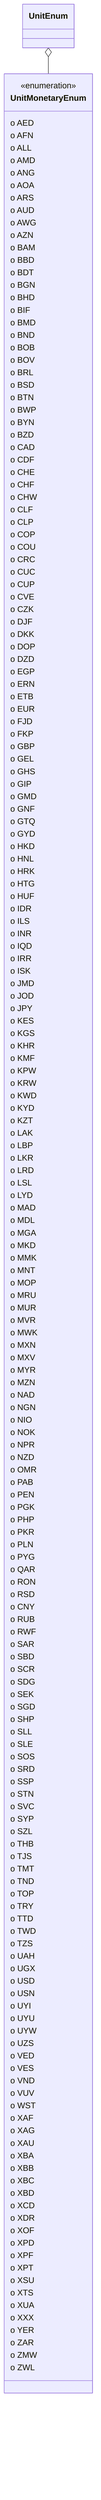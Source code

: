 classDiagram
UnitEnum o-- UnitMonetaryEnum
  class UnitMonetaryEnum {
<<enumeration>>
  o AED
  o AFN
  o ALL
  o AMD
  o ANG
  o AOA
  o ARS
  o AUD
  o AWG
  o AZN
  o BAM
  o BBD
  o BDT
  o BGN
  o BHD
  o BIF
  o BMD
  o BND
  o BOB
  o BOV
  o BRL
  o BSD
  o BTN
  o BWP
  o BYN
  o BZD
  o CAD
  o CDF
  o CHE
  o CHF
  o CHW
  o CLF
  o CLP
  o COP
  o COU
  o CRC
  o CUC
  o CUP
  o CVE
  o CZK
  o DJF
  o DKK
  o DOP
  o DZD
  o EGP
  o ERN
  o ETB
  o EUR
  o FJD
  o FKP
  o GBP
  o GEL
  o GHS
  o GIP
  o GMD
  o GNF
  o GTQ
  o GYD
  o HKD
  o HNL
  o HRK
  o HTG
  o HUF
  o IDR
  o ILS
  o INR
  o IQD
  o IRR
  o ISK
  o JMD
  o JOD
  o JPY
  o KES
  o KGS
  o KHR
  o KMF
  o KPW
  o KRW
  o KWD
  o KYD
  o KZT
  o LAK
  o LBP
  o LKR
  o LRD
  o LSL
  o LYD
  o MAD
  o MDL
  o MGA
  o MKD
  o MMK
  o MNT
  o MOP
  o MRU
  o MUR
  o MVR
  o MWK
  o MXN
  o MXV
  o MYR
  o MZN
  o NAD
  o NGN
  o NIO
  o NOK
  o NPR
  o NZD
  o OMR
  o PAB
  o PEN
  o PGK
  o PHP
  o PKR
  o PLN
  o PYG
  o QAR
  o RON
  o RSD
  o CNY
  o RUB
  o RWF
  o SAR
  o SBD
  o SCR
  o SDG
  o SEK
  o SGD
  o SHP
  o SLL
  o SLE
  o SOS
  o SRD
  o SSP
  o STN
  o SVC
  o SYP
  o SZL
  o THB
  o TJS
  o TMT
  o TND
  o TOP
  o TRY
  o TTD
  o TWD
  o TZS
  o UAH
  o UGX
  o USD
  o USN
  o UYI
  o UYU
  o UYW
  o UZS
  o VED
  o VES
  o VND
  o VUV
  o WST
  o XAF
  o XAG
  o XAU
  o XBA
  o XBB
  o XBC
  o XBD
  o XCD
  o XDR
  o XOF
  o XPD
  o XPF
  o XPT
  o XSU
  o XTS
  o XUA
  o XXX
  o YER
  o ZAR
  o ZMW
  o ZWL
}